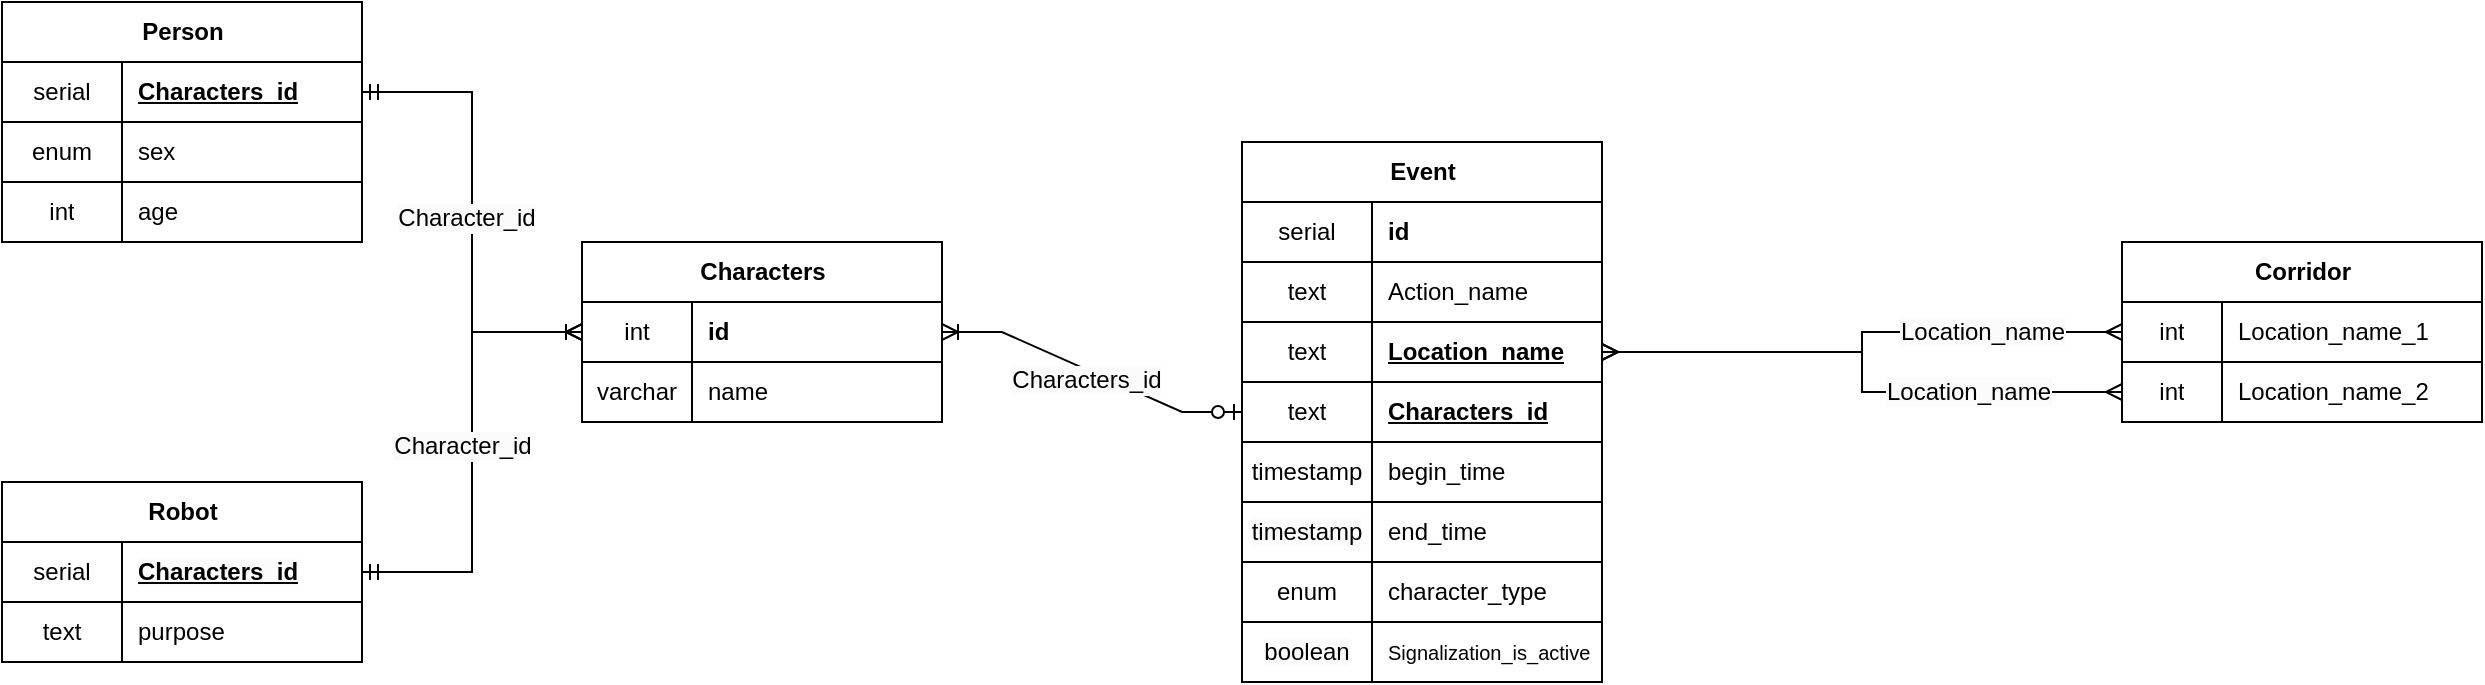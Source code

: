 <mxfile version="26.0.16">
  <diagram id="R2lEEEUBdFMjLlhIrx00" name="Page-1">
    <mxGraphModel dx="2364" dy="2132" grid="1" gridSize="10" guides="1" tooltips="1" connect="1" arrows="1" fold="1" page="1" pageScale="1" pageWidth="850" pageHeight="1100" math="0" shadow="0" extFonts="Permanent Marker^https://fonts.googleapis.com/css?family=Permanent+Marker">
      <root>
        <mxCell id="0" />
        <mxCell id="1" parent="0" />
        <mxCell id="Gdn3Rh2i_nPgJpN83FA5-110" style="edgeStyle=orthogonalEdgeStyle;rounded=0;orthogonalLoop=1;jettySize=auto;html=1;exitX=1;exitY=0.5;exitDx=0;exitDy=0;entryX=1;entryY=0.5;entryDx=0;entryDy=0;" parent="1" source="Gdn3Rh2i_nPgJpN83FA5-5" target="Gdn3Rh2i_nPgJpN83FA5-1" edge="1">
          <mxGeometry relative="1" as="geometry" />
        </mxCell>
        <mxCell id="YpOMdl5P0VWgPLji3Ejk-110" value="Event" style="shape=table;startSize=30;container=1;collapsible=1;childLayout=tableLayout;fixedRows=1;rowLines=1;fontStyle=1;align=center;resizeLast=1;html=1;columnLines=1;" parent="1" vertex="1">
          <mxGeometry x="320" y="60" width="180" height="270" as="geometry" />
        </mxCell>
        <mxCell id="YpOMdl5P0VWgPLji3Ejk-165" style="shape=tableRow;horizontal=0;startSize=0;swimlaneHead=0;swimlaneBody=0;fillColor=none;collapsible=0;dropTarget=0;points=[[0,0.5],[1,0.5]];portConstraint=eastwest;top=0;left=0;right=0;bottom=0;" parent="YpOMdl5P0VWgPLji3Ejk-110" vertex="1">
          <mxGeometry y="30" width="180" height="30" as="geometry" />
        </mxCell>
        <mxCell id="YpOMdl5P0VWgPLji3Ejk-166" value="serial" style="shape=partialRectangle;connectable=0;fillColor=none;top=0;left=0;bottom=0;right=0;editable=1;overflow=hidden;whiteSpace=wrap;html=1;" parent="YpOMdl5P0VWgPLji3Ejk-165" vertex="1">
          <mxGeometry width="65" height="30" as="geometry">
            <mxRectangle width="65" height="30" as="alternateBounds" />
          </mxGeometry>
        </mxCell>
        <mxCell id="YpOMdl5P0VWgPLji3Ejk-167" value="&lt;b style=&quot;&quot;&gt;id&lt;/b&gt;" style="shape=partialRectangle;connectable=0;fillColor=none;top=0;left=0;bottom=0;right=0;align=left;spacingLeft=6;overflow=hidden;whiteSpace=wrap;html=1;" parent="YpOMdl5P0VWgPLji3Ejk-165" vertex="1">
          <mxGeometry x="65" width="115" height="30" as="geometry">
            <mxRectangle width="115" height="30" as="alternateBounds" />
          </mxGeometry>
        </mxCell>
        <mxCell id="YpOMdl5P0VWgPLji3Ejk-111" value="" style="shape=tableRow;horizontal=0;startSize=0;swimlaneHead=0;swimlaneBody=0;fillColor=none;collapsible=0;dropTarget=0;points=[[0,0.5],[1,0.5]];portConstraint=eastwest;top=0;left=0;right=0;bottom=0;" parent="YpOMdl5P0VWgPLji3Ejk-110" vertex="1">
          <mxGeometry y="60" width="180" height="30" as="geometry" />
        </mxCell>
        <mxCell id="YpOMdl5P0VWgPLji3Ejk-112" value="text" style="shape=partialRectangle;connectable=0;fillColor=none;top=0;left=0;bottom=0;right=0;editable=1;overflow=hidden;whiteSpace=wrap;html=1;" parent="YpOMdl5P0VWgPLji3Ejk-111" vertex="1">
          <mxGeometry width="65" height="30" as="geometry">
            <mxRectangle width="65" height="30" as="alternateBounds" />
          </mxGeometry>
        </mxCell>
        <mxCell id="YpOMdl5P0VWgPLji3Ejk-113" value="Action_name" style="shape=partialRectangle;connectable=0;fillColor=none;top=0;left=0;bottom=0;right=0;align=left;spacingLeft=6;overflow=hidden;whiteSpace=wrap;html=1;" parent="YpOMdl5P0VWgPLji3Ejk-111" vertex="1">
          <mxGeometry x="65" width="115" height="30" as="geometry">
            <mxRectangle width="115" height="30" as="alternateBounds" />
          </mxGeometry>
        </mxCell>
        <mxCell id="Gdn3Rh2i_nPgJpN83FA5-52" style="shape=tableRow;horizontal=0;startSize=0;swimlaneHead=0;swimlaneBody=0;fillColor=none;collapsible=0;dropTarget=0;points=[[0,0.5],[1,0.5]];portConstraint=eastwest;top=0;left=0;right=0;bottom=0;" parent="YpOMdl5P0VWgPLji3Ejk-110" vertex="1">
          <mxGeometry y="90" width="180" height="30" as="geometry" />
        </mxCell>
        <mxCell id="Gdn3Rh2i_nPgJpN83FA5-53" value="text" style="shape=partialRectangle;connectable=0;fillColor=none;top=0;left=0;bottom=0;right=0;editable=1;overflow=hidden;whiteSpace=wrap;html=1;" parent="Gdn3Rh2i_nPgJpN83FA5-52" vertex="1">
          <mxGeometry width="65" height="30" as="geometry">
            <mxRectangle width="65" height="30" as="alternateBounds" />
          </mxGeometry>
        </mxCell>
        <mxCell id="Gdn3Rh2i_nPgJpN83FA5-54" value="&lt;u&gt;&lt;b&gt;Location_name&lt;/b&gt;&lt;/u&gt;" style="shape=partialRectangle;connectable=0;fillColor=none;top=0;left=0;bottom=0;right=0;align=left;spacingLeft=6;overflow=hidden;whiteSpace=wrap;html=1;" parent="Gdn3Rh2i_nPgJpN83FA5-52" vertex="1">
          <mxGeometry x="65" width="115" height="30" as="geometry">
            <mxRectangle width="115" height="30" as="alternateBounds" />
          </mxGeometry>
        </mxCell>
        <mxCell id="Gdn3Rh2i_nPgJpN83FA5-107" style="shape=tableRow;horizontal=0;startSize=0;swimlaneHead=0;swimlaneBody=0;fillColor=none;collapsible=0;dropTarget=0;points=[[0,0.5],[1,0.5]];portConstraint=eastwest;top=0;left=0;right=0;bottom=0;" parent="YpOMdl5P0VWgPLji3Ejk-110" vertex="1">
          <mxGeometry y="120" width="180" height="30" as="geometry" />
        </mxCell>
        <mxCell id="Gdn3Rh2i_nPgJpN83FA5-108" value="text" style="shape=partialRectangle;connectable=0;fillColor=none;top=0;left=0;bottom=0;right=0;editable=1;overflow=hidden;whiteSpace=wrap;html=1;" parent="Gdn3Rh2i_nPgJpN83FA5-107" vertex="1">
          <mxGeometry width="65" height="30" as="geometry">
            <mxRectangle width="65" height="30" as="alternateBounds" />
          </mxGeometry>
        </mxCell>
        <mxCell id="Gdn3Rh2i_nPgJpN83FA5-109" value="&lt;b&gt;&lt;u&gt;Characters_id&lt;/u&gt;&lt;/b&gt;" style="shape=partialRectangle;connectable=0;fillColor=none;top=0;left=0;bottom=0;right=0;align=left;spacingLeft=6;overflow=hidden;whiteSpace=wrap;html=1;" parent="Gdn3Rh2i_nPgJpN83FA5-107" vertex="1">
          <mxGeometry x="65" width="115" height="30" as="geometry">
            <mxRectangle width="115" height="30" as="alternateBounds" />
          </mxGeometry>
        </mxCell>
        <mxCell id="Gdn3Rh2i_nPgJpN83FA5-25" style="shape=tableRow;horizontal=0;startSize=0;swimlaneHead=0;swimlaneBody=0;fillColor=none;collapsible=0;dropTarget=0;points=[[0,0.5],[1,0.5]];portConstraint=eastwest;top=0;left=0;right=0;bottom=0;" parent="YpOMdl5P0VWgPLji3Ejk-110" vertex="1">
          <mxGeometry y="150" width="180" height="30" as="geometry" />
        </mxCell>
        <mxCell id="Gdn3Rh2i_nPgJpN83FA5-26" value="timestamp" style="shape=partialRectangle;connectable=0;fillColor=none;top=0;left=0;bottom=0;right=0;editable=1;overflow=hidden;whiteSpace=wrap;html=1;" parent="Gdn3Rh2i_nPgJpN83FA5-25" vertex="1">
          <mxGeometry width="65" height="30" as="geometry">
            <mxRectangle width="65" height="30" as="alternateBounds" />
          </mxGeometry>
        </mxCell>
        <mxCell id="Gdn3Rh2i_nPgJpN83FA5-27" value="begin_time" style="shape=partialRectangle;connectable=0;fillColor=none;top=0;left=0;bottom=0;right=0;align=left;spacingLeft=6;overflow=hidden;whiteSpace=wrap;html=1;" parent="Gdn3Rh2i_nPgJpN83FA5-25" vertex="1">
          <mxGeometry x="65" width="115" height="30" as="geometry">
            <mxRectangle width="115" height="30" as="alternateBounds" />
          </mxGeometry>
        </mxCell>
        <mxCell id="Gdn3Rh2i_nPgJpN83FA5-28" style="shape=tableRow;horizontal=0;startSize=0;swimlaneHead=0;swimlaneBody=0;fillColor=none;collapsible=0;dropTarget=0;points=[[0,0.5],[1,0.5]];portConstraint=eastwest;top=0;left=0;right=0;bottom=0;" parent="YpOMdl5P0VWgPLji3Ejk-110" vertex="1">
          <mxGeometry y="180" width="180" height="30" as="geometry" />
        </mxCell>
        <mxCell id="Gdn3Rh2i_nPgJpN83FA5-29" value="&lt;meta charset=&quot;utf-8&quot;&gt;&lt;span style=&quot;color: rgb(0, 0, 0); font-family: Helvetica; font-size: 12px; font-style: normal; font-variant-ligatures: normal; font-variant-caps: normal; font-weight: 400; letter-spacing: normal; orphans: 2; text-align: center; text-indent: 0px; text-transform: none; widows: 2; word-spacing: 0px; -webkit-text-stroke-width: 0px; white-space: normal; background-color: rgb(251, 251, 251); text-decoration-thickness: initial; text-decoration-style: initial; text-decoration-color: initial; display: inline !important; float: none;&quot;&gt;timestamp&lt;/span&gt;" style="shape=partialRectangle;connectable=0;fillColor=none;top=0;left=0;bottom=0;right=0;editable=1;overflow=hidden;whiteSpace=wrap;html=1;" parent="Gdn3Rh2i_nPgJpN83FA5-28" vertex="1">
          <mxGeometry width="65" height="30" as="geometry">
            <mxRectangle width="65" height="30" as="alternateBounds" />
          </mxGeometry>
        </mxCell>
        <mxCell id="Gdn3Rh2i_nPgJpN83FA5-30" value="end_time" style="shape=partialRectangle;connectable=0;fillColor=none;top=0;left=0;bottom=0;right=0;align=left;spacingLeft=6;overflow=hidden;whiteSpace=wrap;html=1;" parent="Gdn3Rh2i_nPgJpN83FA5-28" vertex="1">
          <mxGeometry x="65" width="115" height="30" as="geometry">
            <mxRectangle width="115" height="30" as="alternateBounds" />
          </mxGeometry>
        </mxCell>
        <mxCell id="Gdn3Rh2i_nPgJpN83FA5-55" style="shape=tableRow;horizontal=0;startSize=0;swimlaneHead=0;swimlaneBody=0;fillColor=none;collapsible=0;dropTarget=0;points=[[0,0.5],[1,0.5]];portConstraint=eastwest;top=0;left=0;right=0;bottom=0;" parent="YpOMdl5P0VWgPLji3Ejk-110" vertex="1">
          <mxGeometry y="210" width="180" height="30" as="geometry" />
        </mxCell>
        <mxCell id="Gdn3Rh2i_nPgJpN83FA5-56" value="enum" style="shape=partialRectangle;connectable=0;fillColor=none;top=0;left=0;bottom=0;right=0;editable=1;overflow=hidden;whiteSpace=wrap;html=1;" parent="Gdn3Rh2i_nPgJpN83FA5-55" vertex="1">
          <mxGeometry width="65" height="30" as="geometry">
            <mxRectangle width="65" height="30" as="alternateBounds" />
          </mxGeometry>
        </mxCell>
        <mxCell id="Gdn3Rh2i_nPgJpN83FA5-57" value="character_type" style="shape=partialRectangle;connectable=0;fillColor=none;top=0;left=0;bottom=0;right=0;align=left;spacingLeft=6;overflow=hidden;whiteSpace=wrap;html=1;" parent="Gdn3Rh2i_nPgJpN83FA5-55" vertex="1">
          <mxGeometry x="65" width="115" height="30" as="geometry">
            <mxRectangle width="115" height="30" as="alternateBounds" />
          </mxGeometry>
        </mxCell>
        <mxCell id="Gdn3Rh2i_nPgJpN83FA5-72" style="edgeStyle=orthogonalEdgeStyle;rounded=0;orthogonalLoop=1;jettySize=auto;html=1;exitX=1;exitY=0.5;exitDx=0;exitDy=0;" parent="YpOMdl5P0VWgPLji3Ejk-110" source="YpOMdl5P0VWgPLji3Ejk-111" target="YpOMdl5P0VWgPLji3Ejk-111" edge="1">
          <mxGeometry relative="1" as="geometry" />
        </mxCell>
        <mxCell id="TgR9knMZFxA_FqMFh1iR-4" style="shape=tableRow;horizontal=0;startSize=0;swimlaneHead=0;swimlaneBody=0;fillColor=none;collapsible=0;dropTarget=0;points=[[0,0.5],[1,0.5]];portConstraint=eastwest;top=0;left=0;right=0;bottom=0;" vertex="1" parent="YpOMdl5P0VWgPLji3Ejk-110">
          <mxGeometry y="240" width="180" height="30" as="geometry" />
        </mxCell>
        <mxCell id="TgR9knMZFxA_FqMFh1iR-5" value="&lt;meta charset=&quot;utf-8&quot;&gt;&lt;span style=&quot;color: rgb(0, 0, 0); font-family: Helvetica; font-size: 12px; font-style: normal; font-variant-ligatures: normal; font-variant-caps: normal; font-weight: 400; letter-spacing: normal; orphans: 2; text-align: center; text-indent: 0px; text-transform: none; widows: 2; word-spacing: 0px; -webkit-text-stroke-width: 0px; white-space: normal; background-color: rgb(251, 251, 251); text-decoration-thickness: initial; text-decoration-style: initial; text-decoration-color: initial; display: inline !important; float: none;&quot;&gt;boolean&lt;/span&gt;" style="shape=partialRectangle;connectable=0;fillColor=none;top=0;left=0;bottom=0;right=0;editable=1;overflow=hidden;whiteSpace=wrap;html=1;" vertex="1" parent="TgR9knMZFxA_FqMFh1iR-4">
          <mxGeometry width="65" height="30" as="geometry">
            <mxRectangle width="65" height="30" as="alternateBounds" />
          </mxGeometry>
        </mxCell>
        <mxCell id="TgR9knMZFxA_FqMFh1iR-6" value="&lt;font style=&quot;font-size: 10px;&quot;&gt;&lt;span style=&quot;text-align: center; text-wrap-mode: nowrap; background-color: rgb(255, 255, 255);&quot;&gt;Signalization&lt;/span&gt;_is_active&lt;/font&gt;" style="shape=partialRectangle;connectable=0;fillColor=none;top=0;left=0;bottom=0;right=0;align=left;spacingLeft=6;overflow=hidden;whiteSpace=wrap;html=1;" vertex="1" parent="TgR9knMZFxA_FqMFh1iR-4">
          <mxGeometry x="65" width="115" height="30" as="geometry">
            <mxRectangle width="115" height="30" as="alternateBounds" />
          </mxGeometry>
        </mxCell>
        <mxCell id="YpOMdl5P0VWgPLji3Ejk-117" value="Robot" style="shape=table;startSize=30;container=1;collapsible=1;childLayout=tableLayout;fixedRows=1;rowLines=1;fontStyle=1;align=center;resizeLast=1;html=1;columnLines=1;" parent="1" vertex="1">
          <mxGeometry x="-300" y="230" width="180" height="90" as="geometry" />
        </mxCell>
        <mxCell id="YpOMdl5P0VWgPLji3Ejk-158" style="shape=tableRow;horizontal=0;startSize=0;swimlaneHead=0;swimlaneBody=0;fillColor=none;collapsible=0;dropTarget=0;points=[[0,0.5],[1,0.5]];portConstraint=eastwest;top=0;left=0;right=0;bottom=0;" parent="YpOMdl5P0VWgPLji3Ejk-117" vertex="1">
          <mxGeometry y="30" width="180" height="30" as="geometry" />
        </mxCell>
        <mxCell id="YpOMdl5P0VWgPLji3Ejk-159" value="serial" style="shape=partialRectangle;connectable=0;fillColor=none;top=0;left=0;bottom=0;right=0;editable=1;overflow=hidden;whiteSpace=wrap;html=1;" parent="YpOMdl5P0VWgPLji3Ejk-158" vertex="1">
          <mxGeometry width="60" height="30" as="geometry">
            <mxRectangle width="60" height="30" as="alternateBounds" />
          </mxGeometry>
        </mxCell>
        <mxCell id="YpOMdl5P0VWgPLji3Ejk-160" value="&lt;span style=&quot;color: rgb(0, 0, 0); font-family: Helvetica; font-size: 12px; font-style: normal; font-variant-ligatures: normal; font-variant-caps: normal; letter-spacing: normal; orphans: 2; text-align: left; text-indent: 0px; text-transform: none; widows: 2; word-spacing: 0px; -webkit-text-stroke-width: 0px; white-space: normal; background-color: rgb(251, 251, 251); text-decoration-thickness: initial; text-decoration-style: initial; text-decoration-color: initial; float: none; display: inline !important;&quot;&gt;&lt;b&gt;&lt;u&gt;Characters_id&lt;/u&gt;&lt;/b&gt;&lt;/span&gt;" style="shape=partialRectangle;connectable=0;fillColor=none;top=0;left=0;bottom=0;right=0;align=left;spacingLeft=6;overflow=hidden;whiteSpace=wrap;html=1;" parent="YpOMdl5P0VWgPLji3Ejk-158" vertex="1">
          <mxGeometry x="60" width="120" height="30" as="geometry">
            <mxRectangle width="120" height="30" as="alternateBounds" />
          </mxGeometry>
        </mxCell>
        <mxCell id="YpOMdl5P0VWgPLji3Ejk-121" value="" style="shape=tableRow;horizontal=0;startSize=0;swimlaneHead=0;swimlaneBody=0;fillColor=none;collapsible=0;dropTarget=0;points=[[0,0.5],[1,0.5]];portConstraint=eastwest;top=0;left=0;right=0;bottom=0;" parent="YpOMdl5P0VWgPLji3Ejk-117" vertex="1">
          <mxGeometry y="60" width="180" height="30" as="geometry" />
        </mxCell>
        <mxCell id="YpOMdl5P0VWgPLji3Ejk-122" value="text" style="shape=partialRectangle;connectable=0;fillColor=none;top=0;left=0;bottom=0;right=0;editable=1;overflow=hidden;whiteSpace=wrap;html=1;" parent="YpOMdl5P0VWgPLji3Ejk-121" vertex="1">
          <mxGeometry width="60" height="30" as="geometry">
            <mxRectangle width="60" height="30" as="alternateBounds" />
          </mxGeometry>
        </mxCell>
        <mxCell id="YpOMdl5P0VWgPLji3Ejk-123" value="purpose" style="shape=partialRectangle;connectable=0;fillColor=none;top=0;left=0;bottom=0;right=0;align=left;spacingLeft=6;overflow=hidden;whiteSpace=wrap;html=1;" parent="YpOMdl5P0VWgPLji3Ejk-121" vertex="1">
          <mxGeometry x="60" width="120" height="30" as="geometry">
            <mxRectangle width="120" height="30" as="alternateBounds" />
          </mxGeometry>
        </mxCell>
        <mxCell id="YpOMdl5P0VWgPLji3Ejk-129" value="Corridor" style="shape=table;startSize=30;container=1;collapsible=1;childLayout=tableLayout;fixedRows=1;rowLines=1;fontStyle=1;align=center;resizeLast=1;html=1;columnLines=1;" parent="1" vertex="1">
          <mxGeometry x="760" y="110" width="180" height="90" as="geometry">
            <mxRectangle x="760" y="200" width="90" height="30" as="alternateBounds" />
          </mxGeometry>
        </mxCell>
        <mxCell id="YpOMdl5P0VWgPLji3Ejk-130" value="" style="shape=tableRow;horizontal=0;startSize=0;swimlaneHead=0;swimlaneBody=0;fillColor=none;collapsible=0;dropTarget=0;points=[[0,0.5],[1,0.5]];portConstraint=eastwest;top=0;left=0;right=0;bottom=0;" parent="YpOMdl5P0VWgPLji3Ejk-129" vertex="1">
          <mxGeometry y="30" width="180" height="30" as="geometry" />
        </mxCell>
        <mxCell id="YpOMdl5P0VWgPLji3Ejk-131" value="int" style="shape=partialRectangle;connectable=0;fillColor=none;top=0;left=0;bottom=0;right=0;editable=1;overflow=hidden;whiteSpace=wrap;html=1;" parent="YpOMdl5P0VWgPLji3Ejk-130" vertex="1">
          <mxGeometry width="50" height="30" as="geometry">
            <mxRectangle width="50" height="30" as="alternateBounds" />
          </mxGeometry>
        </mxCell>
        <mxCell id="YpOMdl5P0VWgPLji3Ejk-132" value="Location_name_1" style="shape=partialRectangle;connectable=0;fillColor=none;top=0;left=0;bottom=0;right=0;align=left;spacingLeft=6;overflow=hidden;whiteSpace=wrap;html=1;" parent="YpOMdl5P0VWgPLji3Ejk-130" vertex="1">
          <mxGeometry x="50" width="130" height="30" as="geometry">
            <mxRectangle width="130" height="30" as="alternateBounds" />
          </mxGeometry>
        </mxCell>
        <mxCell id="YpOMdl5P0VWgPLji3Ejk-133" value="" style="shape=tableRow;horizontal=0;startSize=0;swimlaneHead=0;swimlaneBody=0;fillColor=none;collapsible=0;dropTarget=0;points=[[0,0.5],[1,0.5]];portConstraint=eastwest;top=0;left=0;right=0;bottom=0;" parent="YpOMdl5P0VWgPLji3Ejk-129" vertex="1">
          <mxGeometry y="60" width="180" height="30" as="geometry" />
        </mxCell>
        <mxCell id="YpOMdl5P0VWgPLji3Ejk-134" value="int" style="shape=partialRectangle;connectable=0;fillColor=none;top=0;left=0;bottom=0;right=0;editable=1;overflow=hidden;whiteSpace=wrap;html=1;" parent="YpOMdl5P0VWgPLji3Ejk-133" vertex="1">
          <mxGeometry width="50" height="30" as="geometry">
            <mxRectangle width="50" height="30" as="alternateBounds" />
          </mxGeometry>
        </mxCell>
        <mxCell id="YpOMdl5P0VWgPLji3Ejk-135" value="Location_name_2" style="shape=partialRectangle;connectable=0;fillColor=none;top=0;left=0;bottom=0;right=0;align=left;spacingLeft=6;overflow=hidden;whiteSpace=wrap;html=1;" parent="YpOMdl5P0VWgPLji3Ejk-133" vertex="1">
          <mxGeometry x="50" width="130" height="30" as="geometry">
            <mxRectangle width="130" height="30" as="alternateBounds" />
          </mxGeometry>
        </mxCell>
        <object label="Person" действие="" placeholders="1" пкец="" id="YpOMdl5P0VWgPLji3Ejk-97">
          <mxCell style="shape=table;startSize=30;container=1;collapsible=1;childLayout=tableLayout;fixedRows=1;rowLines=1;fontStyle=1;align=center;resizeLast=1;html=1;size=4;columnLines=1;swimlaneLine=1;rounded=0;shadow=0;swimlaneFillColor=none;bottom=1;editable=1;movable=1;resizable=1;rotatable=1;deletable=1;locked=0;connectable=1;noLabel=0;portConstraint=none;" parent="1" vertex="1">
            <mxGeometry x="-300" y="-10" width="180" height="120.0" as="geometry" />
          </mxCell>
        </object>
        <mxCell id="YpOMdl5P0VWgPLji3Ejk-148" style="shape=tableRow;horizontal=0;startSize=0;swimlaneHead=0;swimlaneBody=0;fillColor=none;collapsible=0;dropTarget=0;points=[[0,0.5],[1,0.5]];portConstraint=eastwest;top=0;left=0;right=0;bottom=1;swimlaneFillColor=none;" parent="YpOMdl5P0VWgPLji3Ejk-97" vertex="1">
          <mxGeometry y="30" width="180" height="30" as="geometry" />
        </mxCell>
        <mxCell id="YpOMdl5P0VWgPLji3Ejk-149" value="serial" style="shape=partialRectangle;connectable=0;fillColor=none;top=0;left=0;bottom=1;right=0;editable=1;overflow=hidden;whiteSpace=wrap;html=1;swimlaneFillColor=none;" parent="YpOMdl5P0VWgPLji3Ejk-148" vertex="1">
          <mxGeometry width="60" height="30" as="geometry">
            <mxRectangle width="60" height="30" as="alternateBounds" />
          </mxGeometry>
        </mxCell>
        <mxCell id="YpOMdl5P0VWgPLji3Ejk-150" value="&lt;b&gt;&lt;u&gt;Characters_id&lt;/u&gt;&lt;/b&gt;" style="shape=partialRectangle;connectable=0;fillColor=none;top=0;left=0;bottom=1;right=0;align=left;spacingLeft=6;overflow=hidden;whiteSpace=wrap;html=1;swimlaneFillColor=none;" parent="YpOMdl5P0VWgPLji3Ejk-148" vertex="1">
          <mxGeometry x="60" width="120" height="30" as="geometry">
            <mxRectangle width="120" height="30" as="alternateBounds" />
          </mxGeometry>
        </mxCell>
        <mxCell id="YpOMdl5P0VWgPLji3Ejk-188" style="shape=tableRow;horizontal=0;startSize=0;swimlaneHead=0;swimlaneBody=0;fillColor=none;collapsible=0;dropTarget=0;points=[[0,0.5],[1,0.5]];portConstraint=eastwest;top=0;left=0;right=0;bottom=1;swimlaneFillColor=none;" parent="YpOMdl5P0VWgPLji3Ejk-97" vertex="1">
          <mxGeometry y="60" width="180" height="30" as="geometry" />
        </mxCell>
        <mxCell id="YpOMdl5P0VWgPLji3Ejk-189" value="enum" style="shape=partialRectangle;connectable=0;fillColor=none;top=0;left=0;bottom=1;right=0;editable=1;overflow=hidden;whiteSpace=wrap;html=1;swimlaneFillColor=none;" parent="YpOMdl5P0VWgPLji3Ejk-188" vertex="1">
          <mxGeometry width="60" height="30" as="geometry">
            <mxRectangle width="60" height="30" as="alternateBounds" />
          </mxGeometry>
        </mxCell>
        <mxCell id="YpOMdl5P0VWgPLji3Ejk-190" value="sex" style="shape=partialRectangle;connectable=0;fillColor=none;top=0;left=0;bottom=1;right=0;align=left;spacingLeft=6;overflow=hidden;whiteSpace=wrap;html=1;swimlaneFillColor=none;" parent="YpOMdl5P0VWgPLji3Ejk-188" vertex="1">
          <mxGeometry x="60" width="120" height="30" as="geometry">
            <mxRectangle width="120" height="30" as="alternateBounds" />
          </mxGeometry>
        </mxCell>
        <mxCell id="YpOMdl5P0VWgPLji3Ejk-101" value="" style="shape=tableRow;horizontal=0;startSize=0;swimlaneHead=0;swimlaneBody=0;fillColor=none;collapsible=0;dropTarget=0;points=[[0,0.5],[1,0.5]];portConstraint=eastwest;top=0;left=0;right=0;bottom=1;swimlaneFillColor=none;" parent="YpOMdl5P0VWgPLji3Ejk-97" vertex="1">
          <mxGeometry y="90" width="180" height="30" as="geometry" />
        </mxCell>
        <mxCell id="YpOMdl5P0VWgPLji3Ejk-102" value="int" style="shape=partialRectangle;connectable=0;fillColor=none;top=0;left=0;bottom=1;right=0;editable=1;overflow=hidden;whiteSpace=wrap;html=1;swimlaneFillColor=none;" parent="YpOMdl5P0VWgPLji3Ejk-101" vertex="1">
          <mxGeometry width="60" height="30" as="geometry">
            <mxRectangle width="60" height="30" as="alternateBounds" />
          </mxGeometry>
        </mxCell>
        <mxCell id="YpOMdl5P0VWgPLji3Ejk-103" value="age" style="shape=partialRectangle;connectable=0;fillColor=none;top=0;left=0;bottom=1;right=0;align=left;spacingLeft=6;overflow=hidden;whiteSpace=wrap;html=1;swimlaneFillColor=none;" parent="YpOMdl5P0VWgPLji3Ejk-101" vertex="1">
          <mxGeometry x="60" width="120" height="30" as="geometry">
            <mxRectangle width="120" height="30" as="alternateBounds" />
          </mxGeometry>
        </mxCell>
        <mxCell id="Gdn3Rh2i_nPgJpN83FA5-1" value="Characters" style="shape=table;startSize=30;container=1;collapsible=1;childLayout=tableLayout;fixedRows=1;rowLines=1;fontStyle=1;align=center;resizeLast=1;html=1;" parent="1" vertex="1">
          <mxGeometry x="-10" y="110" width="180" height="90" as="geometry" />
        </mxCell>
        <mxCell id="Gdn3Rh2i_nPgJpN83FA5-5" value="" style="shape=tableRow;horizontal=0;startSize=0;swimlaneHead=0;swimlaneBody=0;fillColor=none;collapsible=0;dropTarget=0;points=[[0,0.5],[1,0.5]];portConstraint=eastwest;top=0;left=0;right=0;bottom=0;" parent="Gdn3Rh2i_nPgJpN83FA5-1" vertex="1">
          <mxGeometry y="30" width="180" height="30" as="geometry" />
        </mxCell>
        <mxCell id="Gdn3Rh2i_nPgJpN83FA5-6" value="int" style="shape=partialRectangle;connectable=0;fillColor=none;top=0;left=0;bottom=0;right=0;editable=1;overflow=hidden;whiteSpace=wrap;html=1;" parent="Gdn3Rh2i_nPgJpN83FA5-5" vertex="1">
          <mxGeometry width="55.0" height="30" as="geometry">
            <mxRectangle width="55.0" height="30" as="alternateBounds" />
          </mxGeometry>
        </mxCell>
        <mxCell id="Gdn3Rh2i_nPgJpN83FA5-7" value="&lt;b&gt;id&lt;/b&gt;" style="shape=partialRectangle;connectable=0;fillColor=none;top=0;left=0;bottom=0;right=0;align=left;spacingLeft=6;overflow=hidden;whiteSpace=wrap;html=1;" parent="Gdn3Rh2i_nPgJpN83FA5-5" vertex="1">
          <mxGeometry x="55.0" width="125.0" height="30" as="geometry">
            <mxRectangle width="125.0" height="30" as="alternateBounds" />
          </mxGeometry>
        </mxCell>
        <mxCell id="Gdn3Rh2i_nPgJpN83FA5-8" value="" style="shape=tableRow;horizontal=0;startSize=0;swimlaneHead=0;swimlaneBody=0;fillColor=none;collapsible=0;dropTarget=0;points=[[0,0.5],[1,0.5]];portConstraint=eastwest;top=0;left=0;right=0;bottom=0;" parent="Gdn3Rh2i_nPgJpN83FA5-1" vertex="1">
          <mxGeometry y="60" width="180" height="30" as="geometry" />
        </mxCell>
        <mxCell id="Gdn3Rh2i_nPgJpN83FA5-9" value="varchar" style="shape=partialRectangle;connectable=0;fillColor=none;top=0;left=0;bottom=0;right=0;editable=1;overflow=hidden;whiteSpace=wrap;html=1;" parent="Gdn3Rh2i_nPgJpN83FA5-8" vertex="1">
          <mxGeometry width="55.0" height="30" as="geometry">
            <mxRectangle width="55.0" height="30" as="alternateBounds" />
          </mxGeometry>
        </mxCell>
        <mxCell id="Gdn3Rh2i_nPgJpN83FA5-10" value="name" style="shape=partialRectangle;connectable=0;fillColor=none;top=0;left=0;bottom=0;right=0;align=left;spacingLeft=6;overflow=hidden;whiteSpace=wrap;html=1;" parent="Gdn3Rh2i_nPgJpN83FA5-8" vertex="1">
          <mxGeometry x="55.0" width="125.0" height="30" as="geometry">
            <mxRectangle width="125.0" height="30" as="alternateBounds" />
          </mxGeometry>
        </mxCell>
        <mxCell id="Gdn3Rh2i_nPgJpN83FA5-21" value="" style="edgeStyle=orthogonalEdgeStyle;fontSize=12;html=1;endArrow=ERoneToMany;startArrow=ERmandOne;rounded=0;exitX=1;exitY=0.5;exitDx=0;exitDy=0;entryX=0;entryY=0.5;entryDx=0;entryDy=0;" parent="1" source="YpOMdl5P0VWgPLji3Ejk-148" target="Gdn3Rh2i_nPgJpN83FA5-5" edge="1">
          <mxGeometry width="100" height="100" relative="1" as="geometry">
            <mxPoint x="-120" y="-215" as="sourcePoint" />
            <mxPoint y="-30" as="targetPoint" />
          </mxGeometry>
        </mxCell>
        <mxCell id="Gdn3Rh2i_nPgJpN83FA5-99" value="&lt;span style=&quot;font-size: 12px; text-align: left; text-wrap-mode: wrap; background-color: rgb(251, 251, 251);&quot;&gt;Character_id&lt;/span&gt;" style="edgeLabel;html=1;align=center;verticalAlign=middle;resizable=0;points=[];" parent="Gdn3Rh2i_nPgJpN83FA5-21" vertex="1" connectable="0">
          <mxGeometry x="0.034" y="-3" relative="1" as="geometry">
            <mxPoint y="-1" as="offset" />
          </mxGeometry>
        </mxCell>
        <mxCell id="Gdn3Rh2i_nPgJpN83FA5-23" value="" style="edgeStyle=elbowEdgeStyle;fontSize=12;html=1;endArrow=ERoneToMany;startArrow=ERmandOne;rounded=0;entryX=0;entryY=0.5;entryDx=0;entryDy=0;exitX=1;exitY=0.5;exitDx=0;exitDy=0;" parent="1" source="YpOMdl5P0VWgPLji3Ejk-158" target="Gdn3Rh2i_nPgJpN83FA5-5" edge="1">
          <mxGeometry width="100" height="100" relative="1" as="geometry">
            <mxPoint x="-120" y="130" as="sourcePoint" />
            <mxPoint x="-235" y="5" as="targetPoint" />
          </mxGeometry>
        </mxCell>
        <mxCell id="Gdn3Rh2i_nPgJpN83FA5-100" value="&lt;span style=&quot;font-size: 12px; text-align: left; text-wrap-mode: wrap; background-color: rgb(251, 251, 251);&quot;&gt;Character_id&lt;/span&gt;" style="edgeLabel;html=1;align=center;verticalAlign=middle;resizable=0;points=[];" parent="Gdn3Rh2i_nPgJpN83FA5-23" vertex="1" connectable="0">
          <mxGeometry x="0.205" y="-7" relative="1" as="geometry">
            <mxPoint x="-12" y="20" as="offset" />
          </mxGeometry>
        </mxCell>
        <mxCell id="Gdn3Rh2i_nPgJpN83FA5-112" value="" style="edgeStyle=entityRelationEdgeStyle;fontSize=12;html=1;endArrow=ERoneToMany;startArrow=ERzeroToOne;rounded=0;entryX=1;entryY=0.5;entryDx=0;entryDy=0;exitX=0;exitY=0.5;exitDx=0;exitDy=0;" parent="1" source="Gdn3Rh2i_nPgJpN83FA5-107" target="Gdn3Rh2i_nPgJpN83FA5-5" edge="1">
          <mxGeometry width="100" height="100" relative="1" as="geometry">
            <mxPoint x="250" y="-180" as="sourcePoint" />
            <mxPoint x="350" y="-280" as="targetPoint" />
          </mxGeometry>
        </mxCell>
        <mxCell id="Gdn3Rh2i_nPgJpN83FA5-115" value="&lt;span style=&quot;font-size: 12px; text-align: left; text-wrap-mode: wrap; background-color: rgb(251, 251, 251);&quot;&gt;Characters_id&lt;/span&gt;" style="edgeLabel;html=1;align=center;verticalAlign=middle;resizable=0;points=[];" parent="Gdn3Rh2i_nPgJpN83FA5-112" vertex="1" connectable="0">
          <mxGeometry x="0.025" y="5" relative="1" as="geometry">
            <mxPoint as="offset" />
          </mxGeometry>
        </mxCell>
        <mxCell id="TgR9knMZFxA_FqMFh1iR-7" value="" style="edgeStyle=orthogonalEdgeStyle;fontSize=12;html=1;endArrow=ERmany;startArrow=ERmany;rounded=0;entryX=0;entryY=0.5;entryDx=0;entryDy=0;exitX=1;exitY=0.5;exitDx=0;exitDy=0;" edge="1" parent="1" source="Gdn3Rh2i_nPgJpN83FA5-52" target="YpOMdl5P0VWgPLji3Ejk-130">
          <mxGeometry width="100" height="100" relative="1" as="geometry">
            <mxPoint x="530" y="180" as="sourcePoint" />
            <mxPoint x="630" y="80" as="targetPoint" />
          </mxGeometry>
        </mxCell>
        <mxCell id="TgR9knMZFxA_FqMFh1iR-8" value="&lt;span style=&quot;font-size: 12px; text-align: left; text-wrap-mode: wrap; background-color: rgb(251, 251, 251);&quot;&gt;Location_name&lt;/span&gt;" style="edgeLabel;html=1;align=center;verticalAlign=middle;resizable=0;points=[];" vertex="1" connectable="0" parent="TgR9knMZFxA_FqMFh1iR-7">
          <mxGeometry x="0.119" y="2" relative="1" as="geometry">
            <mxPoint x="49" y="2" as="offset" />
          </mxGeometry>
        </mxCell>
        <mxCell id="TgR9knMZFxA_FqMFh1iR-10" value="" style="edgeStyle=orthogonalEdgeStyle;fontSize=12;html=1;endArrow=ERmany;startArrow=ERmany;rounded=0;entryX=0;entryY=0.5;entryDx=0;entryDy=0;exitX=1;exitY=0.5;exitDx=0;exitDy=0;" edge="1" parent="1" source="Gdn3Rh2i_nPgJpN83FA5-52" target="YpOMdl5P0VWgPLji3Ejk-133">
          <mxGeometry width="100" height="100" relative="1" as="geometry">
            <mxPoint x="510" y="350" as="sourcePoint" />
            <mxPoint x="610" y="250" as="targetPoint" />
          </mxGeometry>
        </mxCell>
        <mxCell id="TgR9knMZFxA_FqMFh1iR-11" value="&lt;span style=&quot;font-size: 12px; text-align: left; text-wrap-mode: wrap; background-color: rgb(251, 251, 251);&quot;&gt;Location_name&lt;/span&gt;" style="edgeLabel;html=1;align=center;verticalAlign=middle;resizable=0;points=[];" vertex="1" connectable="0" parent="TgR9knMZFxA_FqMFh1iR-10">
          <mxGeometry x="0.131" y="1" relative="1" as="geometry">
            <mxPoint x="44" y="1" as="offset" />
          </mxGeometry>
        </mxCell>
      </root>
    </mxGraphModel>
  </diagram>
</mxfile>
